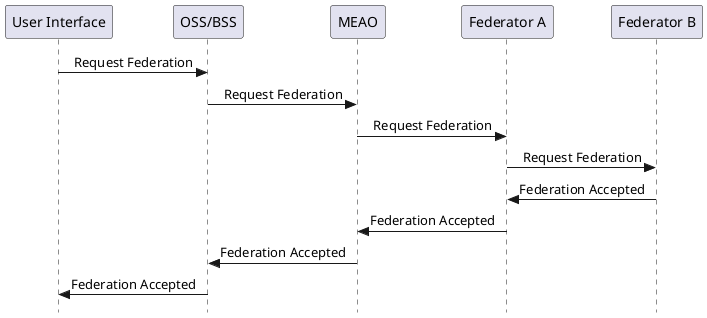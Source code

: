 @startuml Request Federation through UI
skinparam Style strictuml
skinparam SequenceMessageAlignment center

participant "User Interface" as UI
participant "OSS/BSS" as OSS
participant "MEAO" as M
participant "Federator A" as FA
participant "Federator B" as FB

UI -> OSS: Request Federation
OSS -> M: Request Federation
M -> FA: Request Federation
FA -> FB: Request Federation
FA <- FB: Federation Accepted
M <- FA: Federation Accepted
OSS <- M: Federation Accepted
UI <- OSS: Federation Accepted

@enduml
